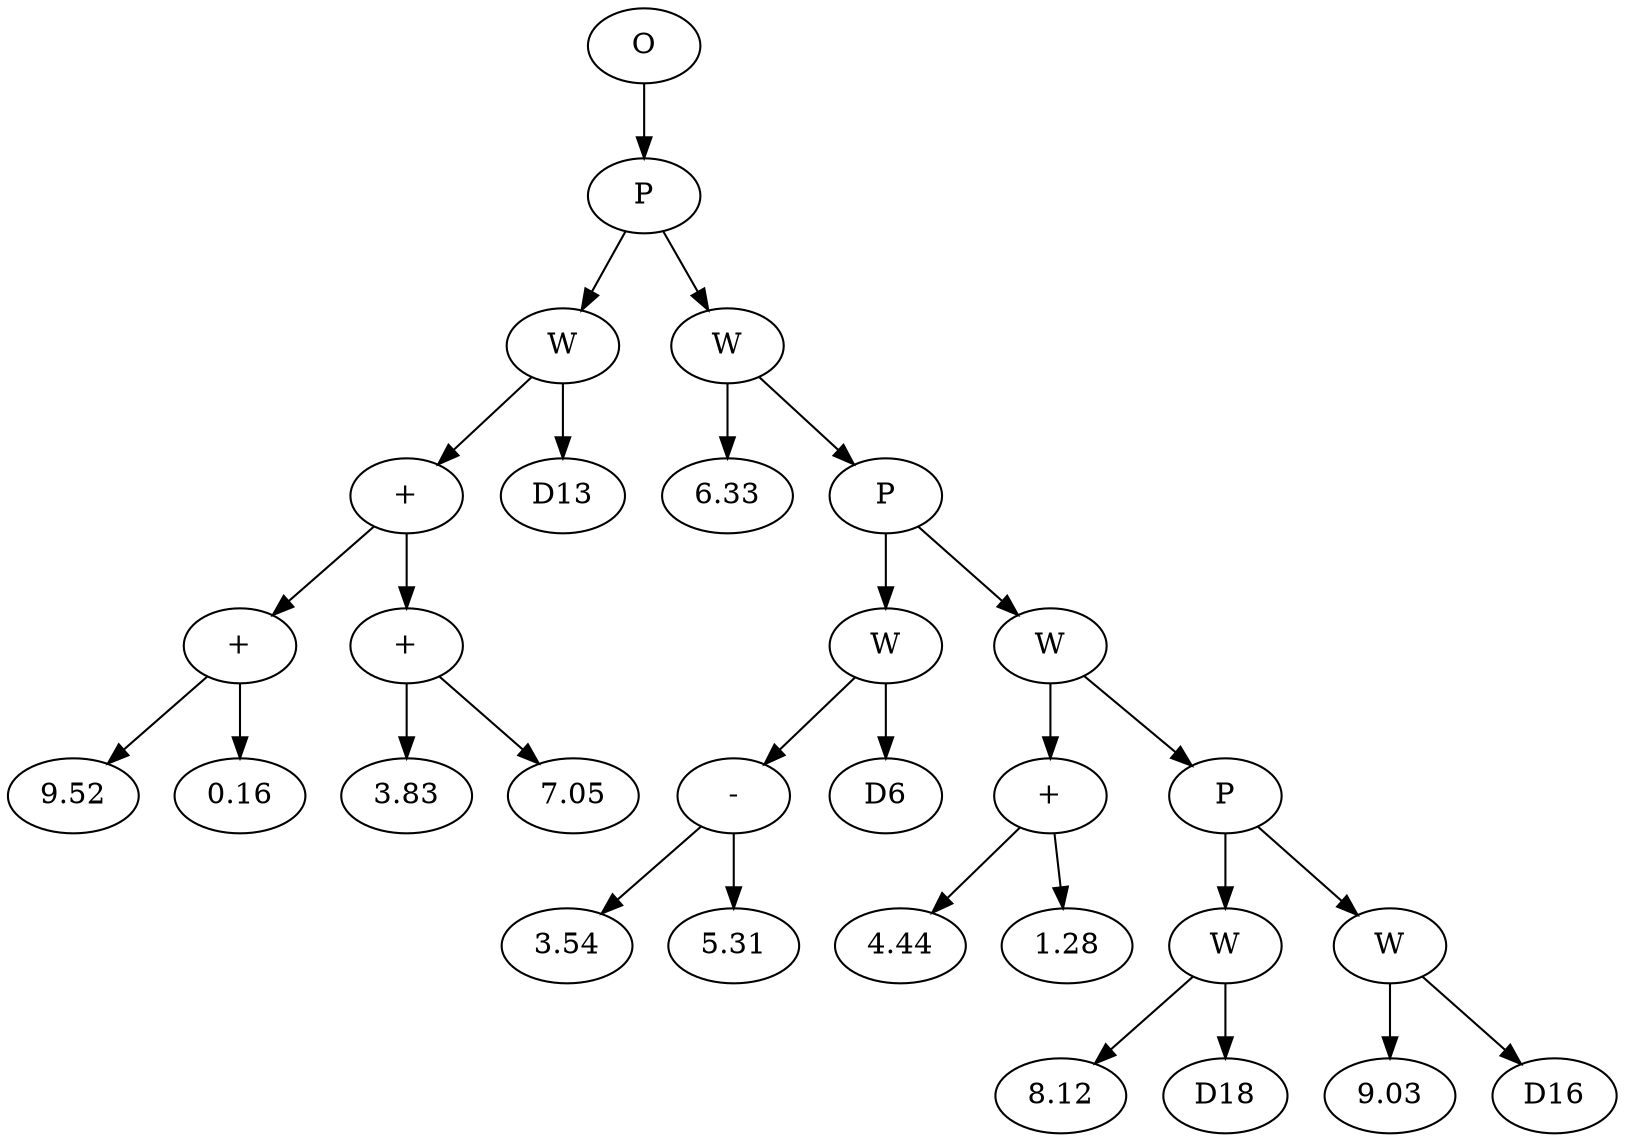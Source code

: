 // Tree
digraph {
	8124547 [label=O]
	8124548 [label=P]
	8124547 -> 8124548
	8124549 [label=W]
	8124548 -> 8124549
	8124550 [label="+"]
	8124549 -> 8124550
	8124551 [label="+"]
	8124550 -> 8124551
	8124552 [label=9.52]
	8124551 -> 8124552
	8124553 [label=0.16]
	8124551 -> 8124553
	8124554 [label="+"]
	8124550 -> 8124554
	8124555 [label=3.83]
	8124554 -> 8124555
	8124556 [label=7.05]
	8124554 -> 8124556
	8124557 [label=D13]
	8124549 -> 8124557
	8124558 [label=W]
	8124548 -> 8124558
	8124559 [label=6.33]
	8124558 -> 8124559
	8124560 [label=P]
	8124558 -> 8124560
	8124561 [label=W]
	8124560 -> 8124561
	8124562 [label="-"]
	8124561 -> 8124562
	8124563 [label=3.54]
	8124562 -> 8124563
	8124564 [label=5.31]
	8124562 -> 8124564
	8124565 [label=D6]
	8124561 -> 8124565
	8124566 [label=W]
	8124560 -> 8124566
	8124567 [label="+"]
	8124566 -> 8124567
	8124568 [label=4.44]
	8124567 -> 8124568
	8124569 [label=1.28]
	8124567 -> 8124569
	8124570 [label=P]
	8124566 -> 8124570
	8124571 [label=W]
	8124570 -> 8124571
	8124572 [label=8.12]
	8124571 -> 8124572
	8124573 [label=D18]
	8124571 -> 8124573
	8124574 [label=W]
	8124570 -> 8124574
	8124575 [label=9.03]
	8124574 -> 8124575
	8124576 [label=D16]
	8124574 -> 8124576
}
